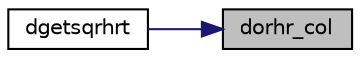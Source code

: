 digraph "dorhr_col"
{
 // LATEX_PDF_SIZE
  edge [fontname="Helvetica",fontsize="10",labelfontname="Helvetica",labelfontsize="10"];
  node [fontname="Helvetica",fontsize="10",shape=record];
  rankdir="RL";
  Node1 [label="dorhr_col",height=0.2,width=0.4,color="black", fillcolor="grey75", style="filled", fontcolor="black",tooltip="DORHR_COL"];
  Node1 -> Node2 [dir="back",color="midnightblue",fontsize="10",style="solid",fontname="Helvetica"];
  Node2 [label="dgetsqrhrt",height=0.2,width=0.4,color="black", fillcolor="white", style="filled",URL="$dgetsqrhrt_8f.html#a3017a4201f64adf2ddd2dd44396f776a",tooltip="DGETSQRHRT"];
}
